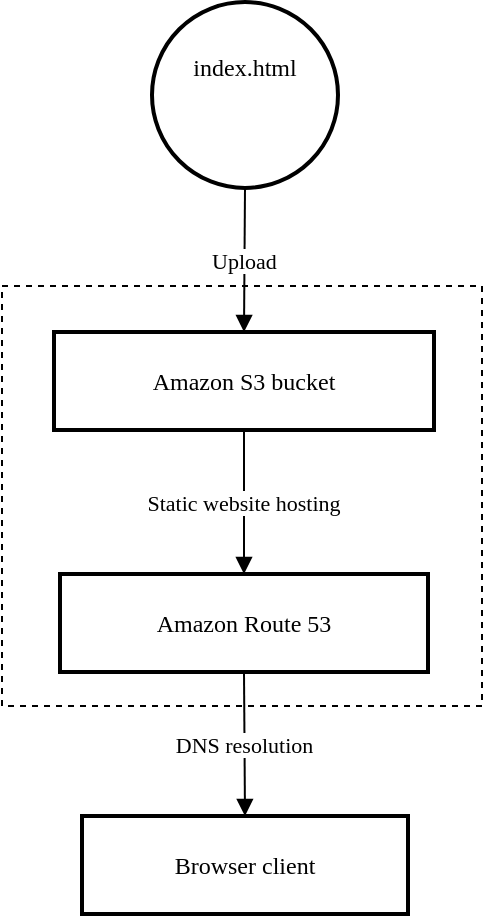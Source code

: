 <mxfile version="24.7.17">
  <diagram name="Page-1" id="bII7_69Z8DEKTnWKVuxf">
    <mxGraphModel dx="556" dy="607" grid="1" gridSize="10" guides="1" tooltips="1" connect="1" arrows="1" fold="1" page="1" pageScale="1" pageWidth="850" pageHeight="1100" math="0" shadow="0">
      <root>
        <mxCell id="0" />
        <mxCell id="1" parent="0" />
        <mxCell id="2" value="index.html&#xa;&#xa;" style="ellipse;aspect=fixed;strokeWidth=2;whiteSpace=wrap;fontFamily=Fira Sans Condensed;fontSource=https%3A%2F%2Ffonts.googleapis.com%2Fcss%3Ffamily%3DFira%2BSans%2BCondensed;" parent="1" vertex="1">
          <mxGeometry x="95" y="8" width="93" height="93" as="geometry" />
        </mxCell>
        <mxCell id="3" value="Amazon S3 bucket" style="whiteSpace=wrap;strokeWidth=2;fontFamily=Fira Sans Condensed;fontSource=https%3A%2F%2Ffonts.googleapis.com%2Fcss%3Ffamily%3DFira%2BSans%2BCondensed;" parent="1" vertex="1">
          <mxGeometry x="46" y="173" width="190" height="49" as="geometry" />
        </mxCell>
        <mxCell id="4" value="Amazon Route 53" style="whiteSpace=wrap;strokeWidth=2;fontFamily=Fira Sans Condensed;fontSource=https%3A%2F%2Ffonts.googleapis.com%2Fcss%3Ffamily%3DFira%2BSans%2BCondensed;" parent="1" vertex="1">
          <mxGeometry x="49" y="294" width="184" height="49" as="geometry" />
        </mxCell>
        <mxCell id="5" value="Browser client" style="whiteSpace=wrap;strokeWidth=2;fontFamily=Fira Sans Condensed;fontSource=https%3A%2F%2Ffonts.googleapis.com%2Fcss%3Ffamily%3DFira%2BSans%2BCondensed;" parent="1" vertex="1">
          <mxGeometry x="60" y="415" width="163" height="49" as="geometry" />
        </mxCell>
        <mxCell id="6" value="Upload" style="curved=1;startArrow=none;endArrow=block;exitX=0.5;exitY=1;entryX=0.5;entryY=0.01;fontFamily=Fira Sans Condensed;fontSource=https%3A%2F%2Ffonts.googleapis.com%2Fcss%3Ffamily%3DFira%2BSans%2BCondensed;" parent="1" source="2" target="3" edge="1">
          <mxGeometry relative="1" as="geometry">
            <Array as="points" />
            <mxPoint as="offset" />
          </mxGeometry>
        </mxCell>
        <mxCell id="7" value="Static website hosting" style="curved=1;startArrow=none;endArrow=block;exitX=0.5;exitY=1;entryX=0.5;entryY=0.01;fontFamily=Fira Sans Condensed;fontSource=https%3A%2F%2Ffonts.googleapis.com%2Fcss%3Ffamily%3DFira%2BSans%2BCondensed;" parent="1" source="3" target="4" edge="1">
          <mxGeometry relative="1" as="geometry">
            <Array as="points" />
          </mxGeometry>
        </mxCell>
        <mxCell id="8" value="DNS resolution" style="curved=1;startArrow=none;endArrow=block;exitX=0.5;exitY=1;entryX=0.5;entryY=0.01;fontFamily=Fira Sans Condensed;fontSource=https%3A%2F%2Ffonts.googleapis.com%2Fcss%3Ffamily%3DFira%2BSans%2BCondensed;" parent="1" source="4" target="5" edge="1">
          <mxGeometry relative="1" as="geometry">
            <Array as="points" />
          </mxGeometry>
        </mxCell>
        <mxCell id="tEyL0TcEBWnFBrxcmWIU-11" value="" style="verticalLabelPosition=bottom;verticalAlign=top;html=1;shape=mxgraph.basic.rect;fillColor2=none;strokeWidth=1;size=20;indent=0;fillColor=none;dashed=1;strokeColor=#000000;" vertex="1" parent="1">
          <mxGeometry x="20" y="150" width="240" height="210" as="geometry" />
        </mxCell>
        <mxCell id="tEyL0TcEBWnFBrxcmWIU-10" value="" style="shape=image;imageAspect=0;aspect=fixed;verticalLabelPosition=bottom;verticalAlign=top;image=https://logos-world.net/wp-content/uploads/2021/08/Amazon-Web-Services-AWS-Logo.png;" vertex="1" parent="1">
          <mxGeometry x="30" y="130" width="53.24" height="30" as="geometry" />
        </mxCell>
        <mxCell id="tEyL0TcEBWnFBrxcmWIU-13" value="" style="shape=image;html=1;verticalAlign=top;verticalLabelPosition=bottom;labelBackgroundColor=#ffffff;imageAspect=0;aspect=fixed;image=https://cdn3.iconfinder.com/data/icons/geosm-e-commerce/48/file-128.png" vertex="1" parent="1">
          <mxGeometry x="121.5" y="50" width="40" height="40" as="geometry" />
        </mxCell>
      </root>
    </mxGraphModel>
  </diagram>
</mxfile>

